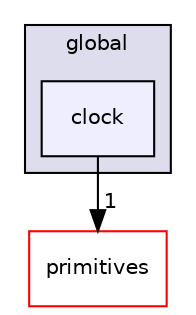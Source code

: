 digraph "src/OpenFOAM/global/clock" {
  bgcolor=transparent;
  compound=true
  node [ fontsize="10", fontname="Helvetica"];
  edge [ labelfontsize="10", labelfontname="Helvetica"];
  subgraph clusterdir_8583492183f4d27c76555f8f333dd07b {
    graph [ bgcolor="#ddddee", pencolor="black", label="global" fontname="Helvetica", fontsize="10", URL="dir_8583492183f4d27c76555f8f333dd07b.html"]
  dir_b57d183a0b4e21f93b91d229b9701796 [shape=box, label="clock", style="filled", fillcolor="#eeeeff", pencolor="black", URL="dir_b57d183a0b4e21f93b91d229b9701796.html"];
  }
  dir_3e50f45338116b169052b428016851aa [shape=box label="primitives" color="red" URL="dir_3e50f45338116b169052b428016851aa.html"];
  dir_b57d183a0b4e21f93b91d229b9701796->dir_3e50f45338116b169052b428016851aa [headlabel="1", labeldistance=1.5 headhref="dir_002099_002325.html"];
}
